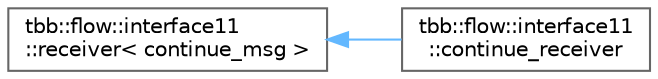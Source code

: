 digraph "类继承关系图"
{
 // LATEX_PDF_SIZE
  bgcolor="transparent";
  edge [fontname=Helvetica,fontsize=10,labelfontname=Helvetica,labelfontsize=10];
  node [fontname=Helvetica,fontsize=10,shape=box,height=0.2,width=0.4];
  rankdir="LR";
  Node0 [id="Node000000",label="tbb::flow::interface11\l::receiver\< continue_msg \>",height=0.2,width=0.4,color="grey40", fillcolor="white", style="filled",URL="$classtbb_1_1flow_1_1interface11_1_1receiver.html",tooltip=" "];
  Node0 -> Node1 [id="edge6695_Node000000_Node000001",dir="back",color="steelblue1",style="solid",tooltip=" "];
  Node1 [id="Node000001",label="tbb::flow::interface11\l::continue_receiver",height=0.2,width=0.4,color="grey40", fillcolor="white", style="filled",URL="$classtbb_1_1flow_1_1interface11_1_1continue__receiver.html",tooltip="Base class for receivers of completion messages"];
}
